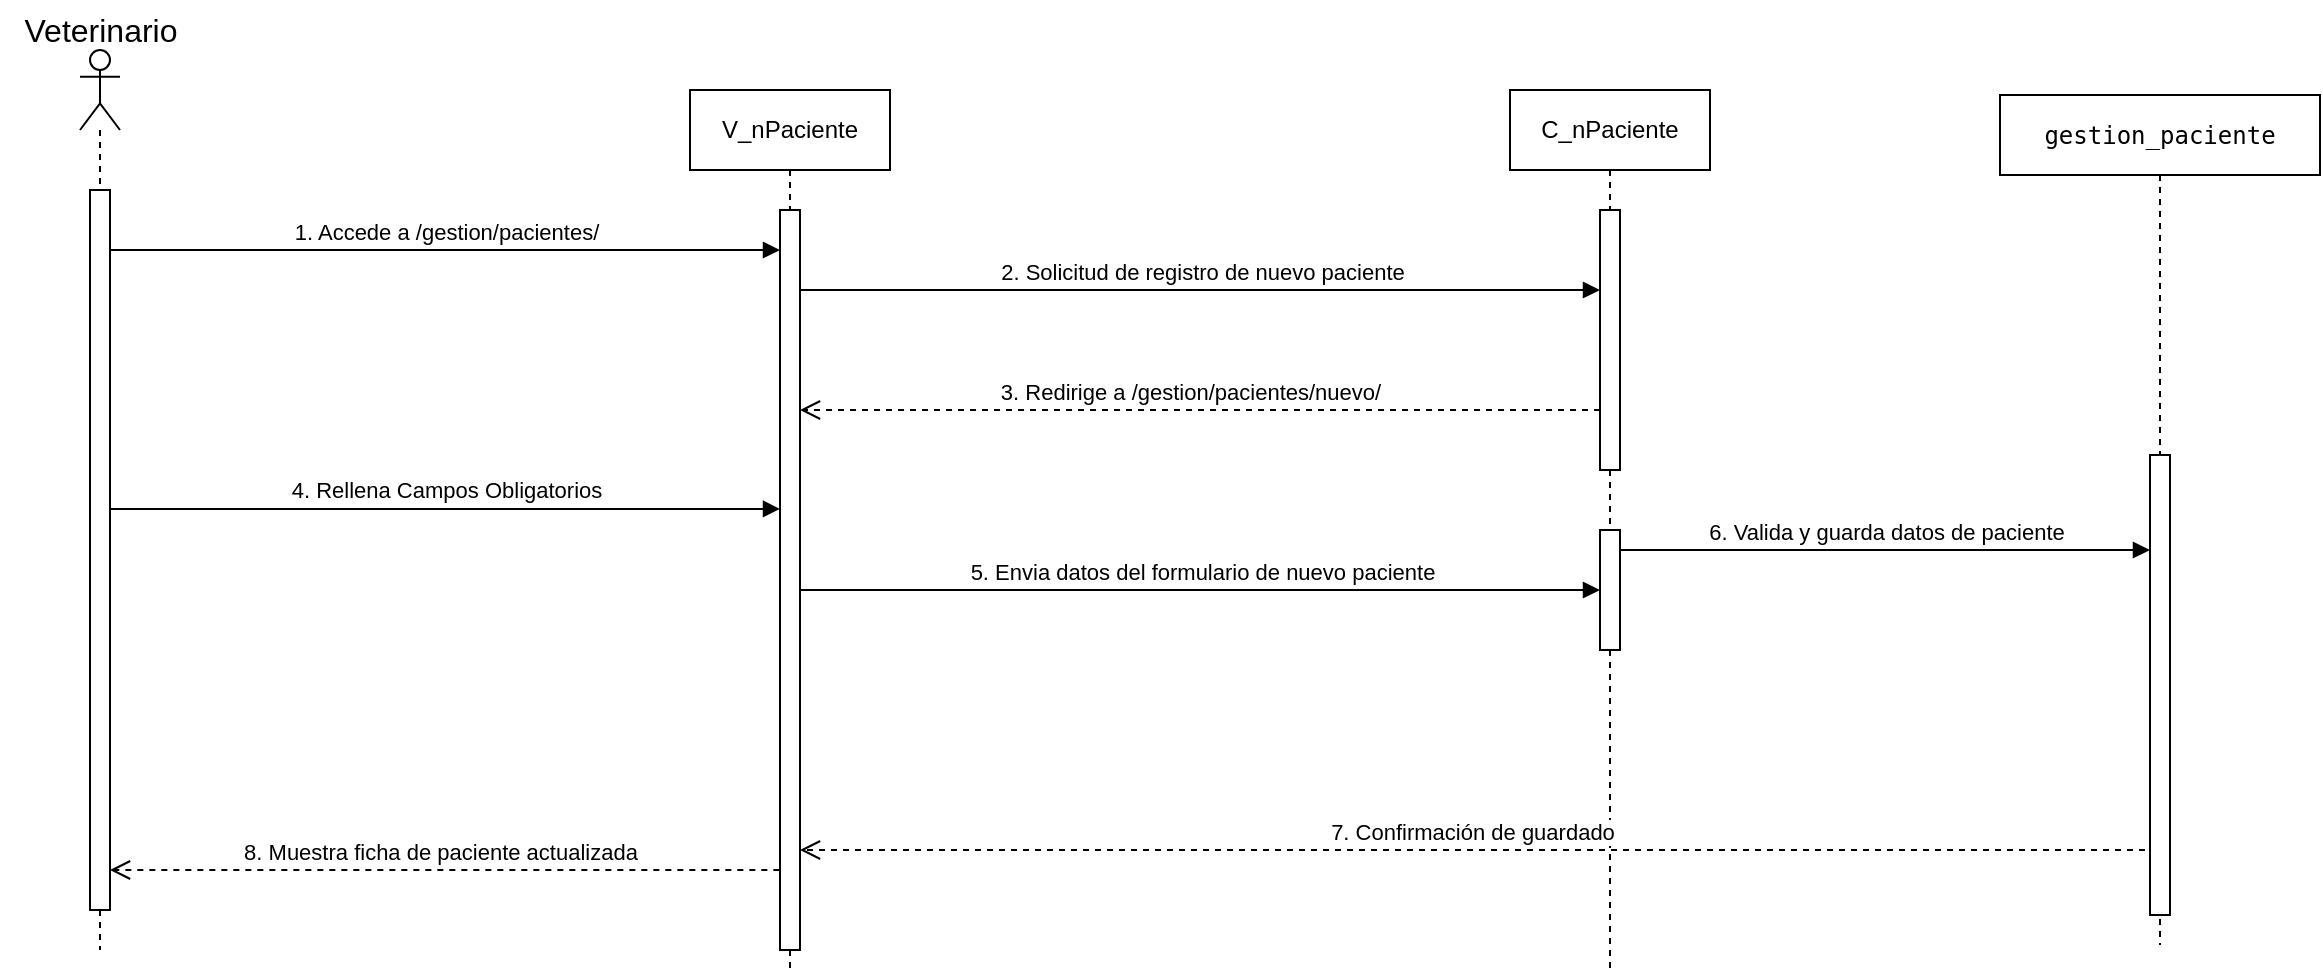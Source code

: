 <mxfile version="27.1.6">
  <diagram name="Page-1" id="2YBvvXClWsGukQMizWep">
    <mxGraphModel dx="1757" dy="2038" grid="1" gridSize="10" guides="1" tooltips="1" connect="1" arrows="1" fold="1" page="1" pageScale="1" pageWidth="850" pageHeight="1100" math="0" shadow="0">
      <root>
        <mxCell id="0" />
        <mxCell id="1" parent="0" />
        <mxCell id="aM9ryv3xv72pqoxQDRHE-7" value="1. Accede a /gestion/pacientes/" style="html=1;verticalAlign=bottom;endArrow=block;edgeStyle=elbowEdgeStyle;elbow=vertical;curved=0;rounded=0;" parent="1" source="_3x8DuWusRS5NxOKMBlc-31" target="_3x8DuWusRS5NxOKMBlc-32" edge="1">
          <mxGeometry x="0.004" relative="1" as="geometry">
            <mxPoint x="130" y="150" as="sourcePoint" />
            <Array as="points">
              <mxPoint x="180" y="120" />
            </Array>
            <mxPoint x="470" y="120" as="targetPoint" />
            <mxPoint as="offset" />
          </mxGeometry>
        </mxCell>
        <mxCell id="aM9ryv3xv72pqoxQDRHE-8" value="8. Muestra ficha de paciente actualizada" style="html=1;verticalAlign=bottom;endArrow=open;dashed=1;endSize=8;edgeStyle=elbowEdgeStyle;elbow=vertical;curved=0;rounded=0;" parent="1" edge="1">
          <mxGeometry x="0.031" relative="1" as="geometry">
            <mxPoint x="-45" y="430" as="targetPoint" />
            <Array as="points">
              <mxPoint x="171.17" y="430" />
              <mxPoint x="191.17" y="390" />
            </Array>
            <mxPoint x="295.67" y="430" as="sourcePoint" />
            <mxPoint as="offset" />
          </mxGeometry>
        </mxCell>
        <mxCell id="_3x8DuWusRS5NxOKMBlc-3" value="" style="shape=umlLifeline;perimeter=lifelinePerimeter;whiteSpace=wrap;html=1;container=1;dropTarget=0;collapsible=0;recursiveResize=0;outlineConnect=0;portConstraint=eastwest;newEdgeStyle={&quot;curved&quot;:0,&quot;rounded&quot;:0};participant=umlActor;" vertex="1" parent="1">
          <mxGeometry x="-60" y="20" width="20" height="450" as="geometry" />
        </mxCell>
        <mxCell id="_3x8DuWusRS5NxOKMBlc-31" value="" style="html=1;points=[[0,0,0,0,5],[0,1,0,0,-5],[1,0,0,0,5],[1,1,0,0,-5]];perimeter=orthogonalPerimeter;outlineConnect=0;targetShapes=umlLifeline;portConstraint=eastwest;newEdgeStyle={&quot;curved&quot;:0,&quot;rounded&quot;:0};" vertex="1" parent="_3x8DuWusRS5NxOKMBlc-3">
          <mxGeometry x="5" y="70" width="10" height="360" as="geometry" />
        </mxCell>
        <mxCell id="_3x8DuWusRS5NxOKMBlc-7" value="4. Rellena Campos Obligatorios" style="html=1;verticalAlign=bottom;endArrow=block;edgeStyle=elbowEdgeStyle;elbow=vertical;curved=0;rounded=0;" edge="1" parent="1" source="_3x8DuWusRS5NxOKMBlc-31" target="_3x8DuWusRS5NxOKMBlc-32">
          <mxGeometry x="0.0" relative="1" as="geometry">
            <mxPoint x="-285" y="249.47" as="sourcePoint" />
            <Array as="points">
              <mxPoint x="191.17" y="249.47" />
              <mxPoint x="181.17" y="229.47" />
            </Array>
            <mxPoint x="290" y="249.47" as="targetPoint" />
            <mxPoint as="offset" />
          </mxGeometry>
        </mxCell>
        <mxCell id="_3x8DuWusRS5NxOKMBlc-8" value="V_nPaciente" style="shape=umlLifeline;perimeter=lifelinePerimeter;whiteSpace=wrap;html=1;container=1;dropTarget=0;collapsible=0;recursiveResize=0;outlineConnect=0;portConstraint=eastwest;newEdgeStyle={&quot;curved&quot;:0,&quot;rounded&quot;:0};" vertex="1" parent="1">
          <mxGeometry x="245" y="40" width="100" height="440" as="geometry" />
        </mxCell>
        <mxCell id="_3x8DuWusRS5NxOKMBlc-32" value="" style="html=1;points=[[0,0,0,0,5],[0,1,0,0,-5],[1,0,0,0,5],[1,1,0,0,-5]];perimeter=orthogonalPerimeter;outlineConnect=0;targetShapes=umlLifeline;portConstraint=eastwest;newEdgeStyle={&quot;curved&quot;:0,&quot;rounded&quot;:0};" vertex="1" parent="_3x8DuWusRS5NxOKMBlc-8">
          <mxGeometry x="45" y="60" width="10" height="370" as="geometry" />
        </mxCell>
        <mxCell id="_3x8DuWusRS5NxOKMBlc-10" value="C_nPaciente" style="shape=umlLifeline;perimeter=lifelinePerimeter;whiteSpace=wrap;html=1;container=1;dropTarget=0;collapsible=0;recursiveResize=0;outlineConnect=0;portConstraint=eastwest;newEdgeStyle={&quot;curved&quot;:0,&quot;rounded&quot;:0};" vertex="1" parent="1">
          <mxGeometry x="655" y="40" width="100" height="440" as="geometry" />
        </mxCell>
        <mxCell id="_3x8DuWusRS5NxOKMBlc-33" value="" style="html=1;points=[[0,0,0,0,5],[0,1,0,0,-5],[1,0,0,0,5],[1,1,0,0,-5]];perimeter=orthogonalPerimeter;outlineConnect=0;targetShapes=umlLifeline;portConstraint=eastwest;newEdgeStyle={&quot;curved&quot;:0,&quot;rounded&quot;:0};" vertex="1" parent="_3x8DuWusRS5NxOKMBlc-10">
          <mxGeometry x="45" y="60" width="10" height="130" as="geometry" />
        </mxCell>
        <mxCell id="_3x8DuWusRS5NxOKMBlc-37" value="" style="html=1;points=[[0,0,0,0,5],[0,1,0,0,-5],[1,0,0,0,5],[1,1,0,0,-5]];perimeter=orthogonalPerimeter;outlineConnect=0;targetShapes=umlLifeline;portConstraint=eastwest;newEdgeStyle={&quot;curved&quot;:0,&quot;rounded&quot;:0};" vertex="1" parent="_3x8DuWusRS5NxOKMBlc-10">
          <mxGeometry x="45" y="220" width="10" height="60" as="geometry" />
        </mxCell>
        <mxCell id="_3x8DuWusRS5NxOKMBlc-13" value="2. Solicitud de registro de nuevo paciente" style="html=1;verticalAlign=bottom;endArrow=block;edgeStyle=elbowEdgeStyle;elbow=vertical;curved=0;rounded=0;" edge="1" parent="1">
          <mxGeometry x="0.006" relative="1" as="geometry">
            <mxPoint x="300" y="140" as="sourcePoint" />
            <Array as="points">
              <mxPoint x="320" y="140" />
            </Array>
            <mxPoint x="700" y="140" as="targetPoint" />
            <mxPoint as="offset" />
          </mxGeometry>
        </mxCell>
        <mxCell id="_3x8DuWusRS5NxOKMBlc-15" value="3. Redirige a /gestion/pacientes/nuevo/&lt;span style=&quot;color: rgba(0, 0, 0, 0); font-family: monospace; font-size: 0px; text-align: start; background-color: rgb(236, 236, 236);&quot;&gt;%3CmxGraphModel%3E%3Croot%3E%3CmxCell%20id%3D%220%22%2F%3E%3CmxCell%20id%3D%221%22%20parent%3D%220%22%2F%3E%3CmxCell%20id%3D%222%22%20value%3D%22dispatch%22%20style%3D%22html%3D1%3BverticalAlign%3Dbottom%3BendArrow%3Dblock%3BedgeStyle%3DelbowEdgeStyle%3Belbow%3Dvertical%3Bcurved%3D0%3Brounded%3D0%3B%22%20edge%3D%221%22%20parent%3D%221%22%3E%3CmxGeometry%20x%3D%220.004%22%20relative%3D%221%22%20as%3D%22geometry%22%3E%3CmxPoint%20x%3D%22297.003%22%20y%3D%22390%22%20as%3D%22sourcePoint%22%2F%3E%3CArray%20as%3D%22points%22%3E%3CmxPoint%20x%3D%22423.17%22%20y%3D%22390%22%2F%3E%3C%2FArray%3E%3CmxPoint%20x%3D%22552.67%22%20y%3D%22390%22%20as%3D%22targetPoint%22%2F%3E%3CmxPoint%20as%3D%22offset%22%2F%3E%3C%2FmxGeometry%3E%3C%2FmxCell%3E%3CmxCell%20id%3D%223%22%20value%3D%22return%22%20style%3D%22html%3D1%3BverticalAlign%3Dbottom%3BendArrow%3Dopen%3Bdashed%3D1%3BendSize%3D8%3BedgeStyle%3DelbowEdgeStyle%3Belbow%3Dvertical%3Bcurved%3D0%3Brounded%3D0%3B%22%20edge%3D%221%22%20parent%3D%221%22%3E%3CmxGeometry%20relative%3D%221%22%20as%3D%22geometry%22%3E%3CmxPoint%20x%3D%22297.003%22%20y%3D%22430%22%20as%3D%22targetPoint%22%2F%3E%3CArray%20as%3D%22points%22%3E%3CmxPoint%20x%3D%22383.17%22%20y%3D%22430%22%2F%3E%3CmxPoint%20x%3D%22413.17%22%20y%3D%22410%22%2F%3E%3CmxPoint%20x%3D%22433.17%22%20y%3D%22390%22%2F%3E%3C%2FArray%3E%3CmxPoint%20x%3D%22552.67%22%20y%3D%22430%22%20as%3D%22sourcePoint%22%2F%3E%3C%2FmxGeometry%3E%3C%2FmxCell%3E%3C%2Froot%3E%3C%2FmxGraphModel%3E n&lt;/span&gt;" style="html=1;verticalAlign=bottom;endArrow=open;dashed=1;endSize=8;edgeStyle=elbowEdgeStyle;elbow=vertical;curved=0;rounded=0;" edge="1" parent="1">
          <mxGeometry x="0.024" relative="1" as="geometry">
            <mxPoint x="300" y="200" as="targetPoint" />
            <Array as="points">
              <mxPoint x="343.17" y="200" />
              <mxPoint x="413.17" y="180" />
              <mxPoint x="433.17" y="160" />
            </Array>
            <mxPoint x="700" y="200" as="sourcePoint" />
            <mxPoint as="offset" />
          </mxGeometry>
        </mxCell>
        <mxCell id="_3x8DuWusRS5NxOKMBlc-16" value="&lt;code data-end=&quot;613&quot; data-start=&quot;579&quot;&gt;gestion_paciente&lt;/code&gt;" style="shape=umlLifeline;perimeter=lifelinePerimeter;whiteSpace=wrap;html=1;container=1;dropTarget=0;collapsible=0;recursiveResize=0;outlineConnect=0;portConstraint=eastwest;newEdgeStyle={&quot;curved&quot;:0,&quot;rounded&quot;:0};size=40;" vertex="1" parent="1">
          <mxGeometry x="900" y="42.5" width="160" height="425" as="geometry" />
        </mxCell>
        <mxCell id="_3x8DuWusRS5NxOKMBlc-47" value="" style="html=1;points=[[0,0,0,0,5],[0,1,0,0,-5],[1,0,0,0,5],[1,1,0,0,-5]];perimeter=orthogonalPerimeter;outlineConnect=0;targetShapes=umlLifeline;portConstraint=eastwest;newEdgeStyle={&quot;curved&quot;:0,&quot;rounded&quot;:0};" vertex="1" parent="_3x8DuWusRS5NxOKMBlc-16">
          <mxGeometry x="75" y="180" width="10" height="230" as="geometry" />
        </mxCell>
        <mxCell id="_3x8DuWusRS5NxOKMBlc-18" value="6. Valida y guarda datos de paciente" style="html=1;verticalAlign=bottom;endArrow=block;edgeStyle=elbowEdgeStyle;elbow=vertical;curved=0;rounded=0;" edge="1" parent="1">
          <mxGeometry x="0.004" relative="1" as="geometry">
            <mxPoint x="710" y="270" as="sourcePoint" />
            <Array as="points">
              <mxPoint x="808" y="270" />
            </Array>
            <mxPoint x="975" y="270" as="targetPoint" />
            <mxPoint as="offset" />
          </mxGeometry>
        </mxCell>
        <mxCell id="_3x8DuWusRS5NxOKMBlc-21" value="7. Confirmación de guardado" style="html=1;verticalAlign=bottom;endArrow=open;dashed=1;endSize=8;edgeStyle=elbowEdgeStyle;elbow=vertical;curved=0;rounded=0;" edge="1" parent="1" target="_3x8DuWusRS5NxOKMBlc-32">
          <mxGeometry relative="1" as="geometry">
            <mxPoint x="710" y="420" as="targetPoint" />
            <Array as="points">
              <mxPoint x="795" y="420" />
              <mxPoint x="820" y="400" />
              <mxPoint x="840" y="380" />
            </Array>
            <mxPoint x="972.5" y="420" as="sourcePoint" />
          </mxGeometry>
        </mxCell>
        <mxCell id="_3x8DuWusRS5NxOKMBlc-27" value="5. Envia datos del formulario de nuevo paciente" style="html=1;verticalAlign=bottom;endArrow=block;edgeStyle=elbowEdgeStyle;elbow=vertical;curved=0;rounded=0;" edge="1" parent="1">
          <mxGeometry x="0.004" relative="1" as="geometry">
            <mxPoint x="300" y="290" as="sourcePoint" />
            <Array as="points">
              <mxPoint x="423.167" y="290" />
            </Array>
            <mxPoint x="700" y="290" as="targetPoint" />
            <mxPoint as="offset" />
          </mxGeometry>
        </mxCell>
        <mxCell id="_3x8DuWusRS5NxOKMBlc-42" value="Veterinario" style="text;html=1;align=center;verticalAlign=middle;resizable=0;points=[];autosize=1;strokeColor=none;fillColor=none;fontSize=16;" vertex="1" parent="1">
          <mxGeometry x="-100" y="-5" width="100" height="30" as="geometry" />
        </mxCell>
      </root>
    </mxGraphModel>
  </diagram>
</mxfile>
